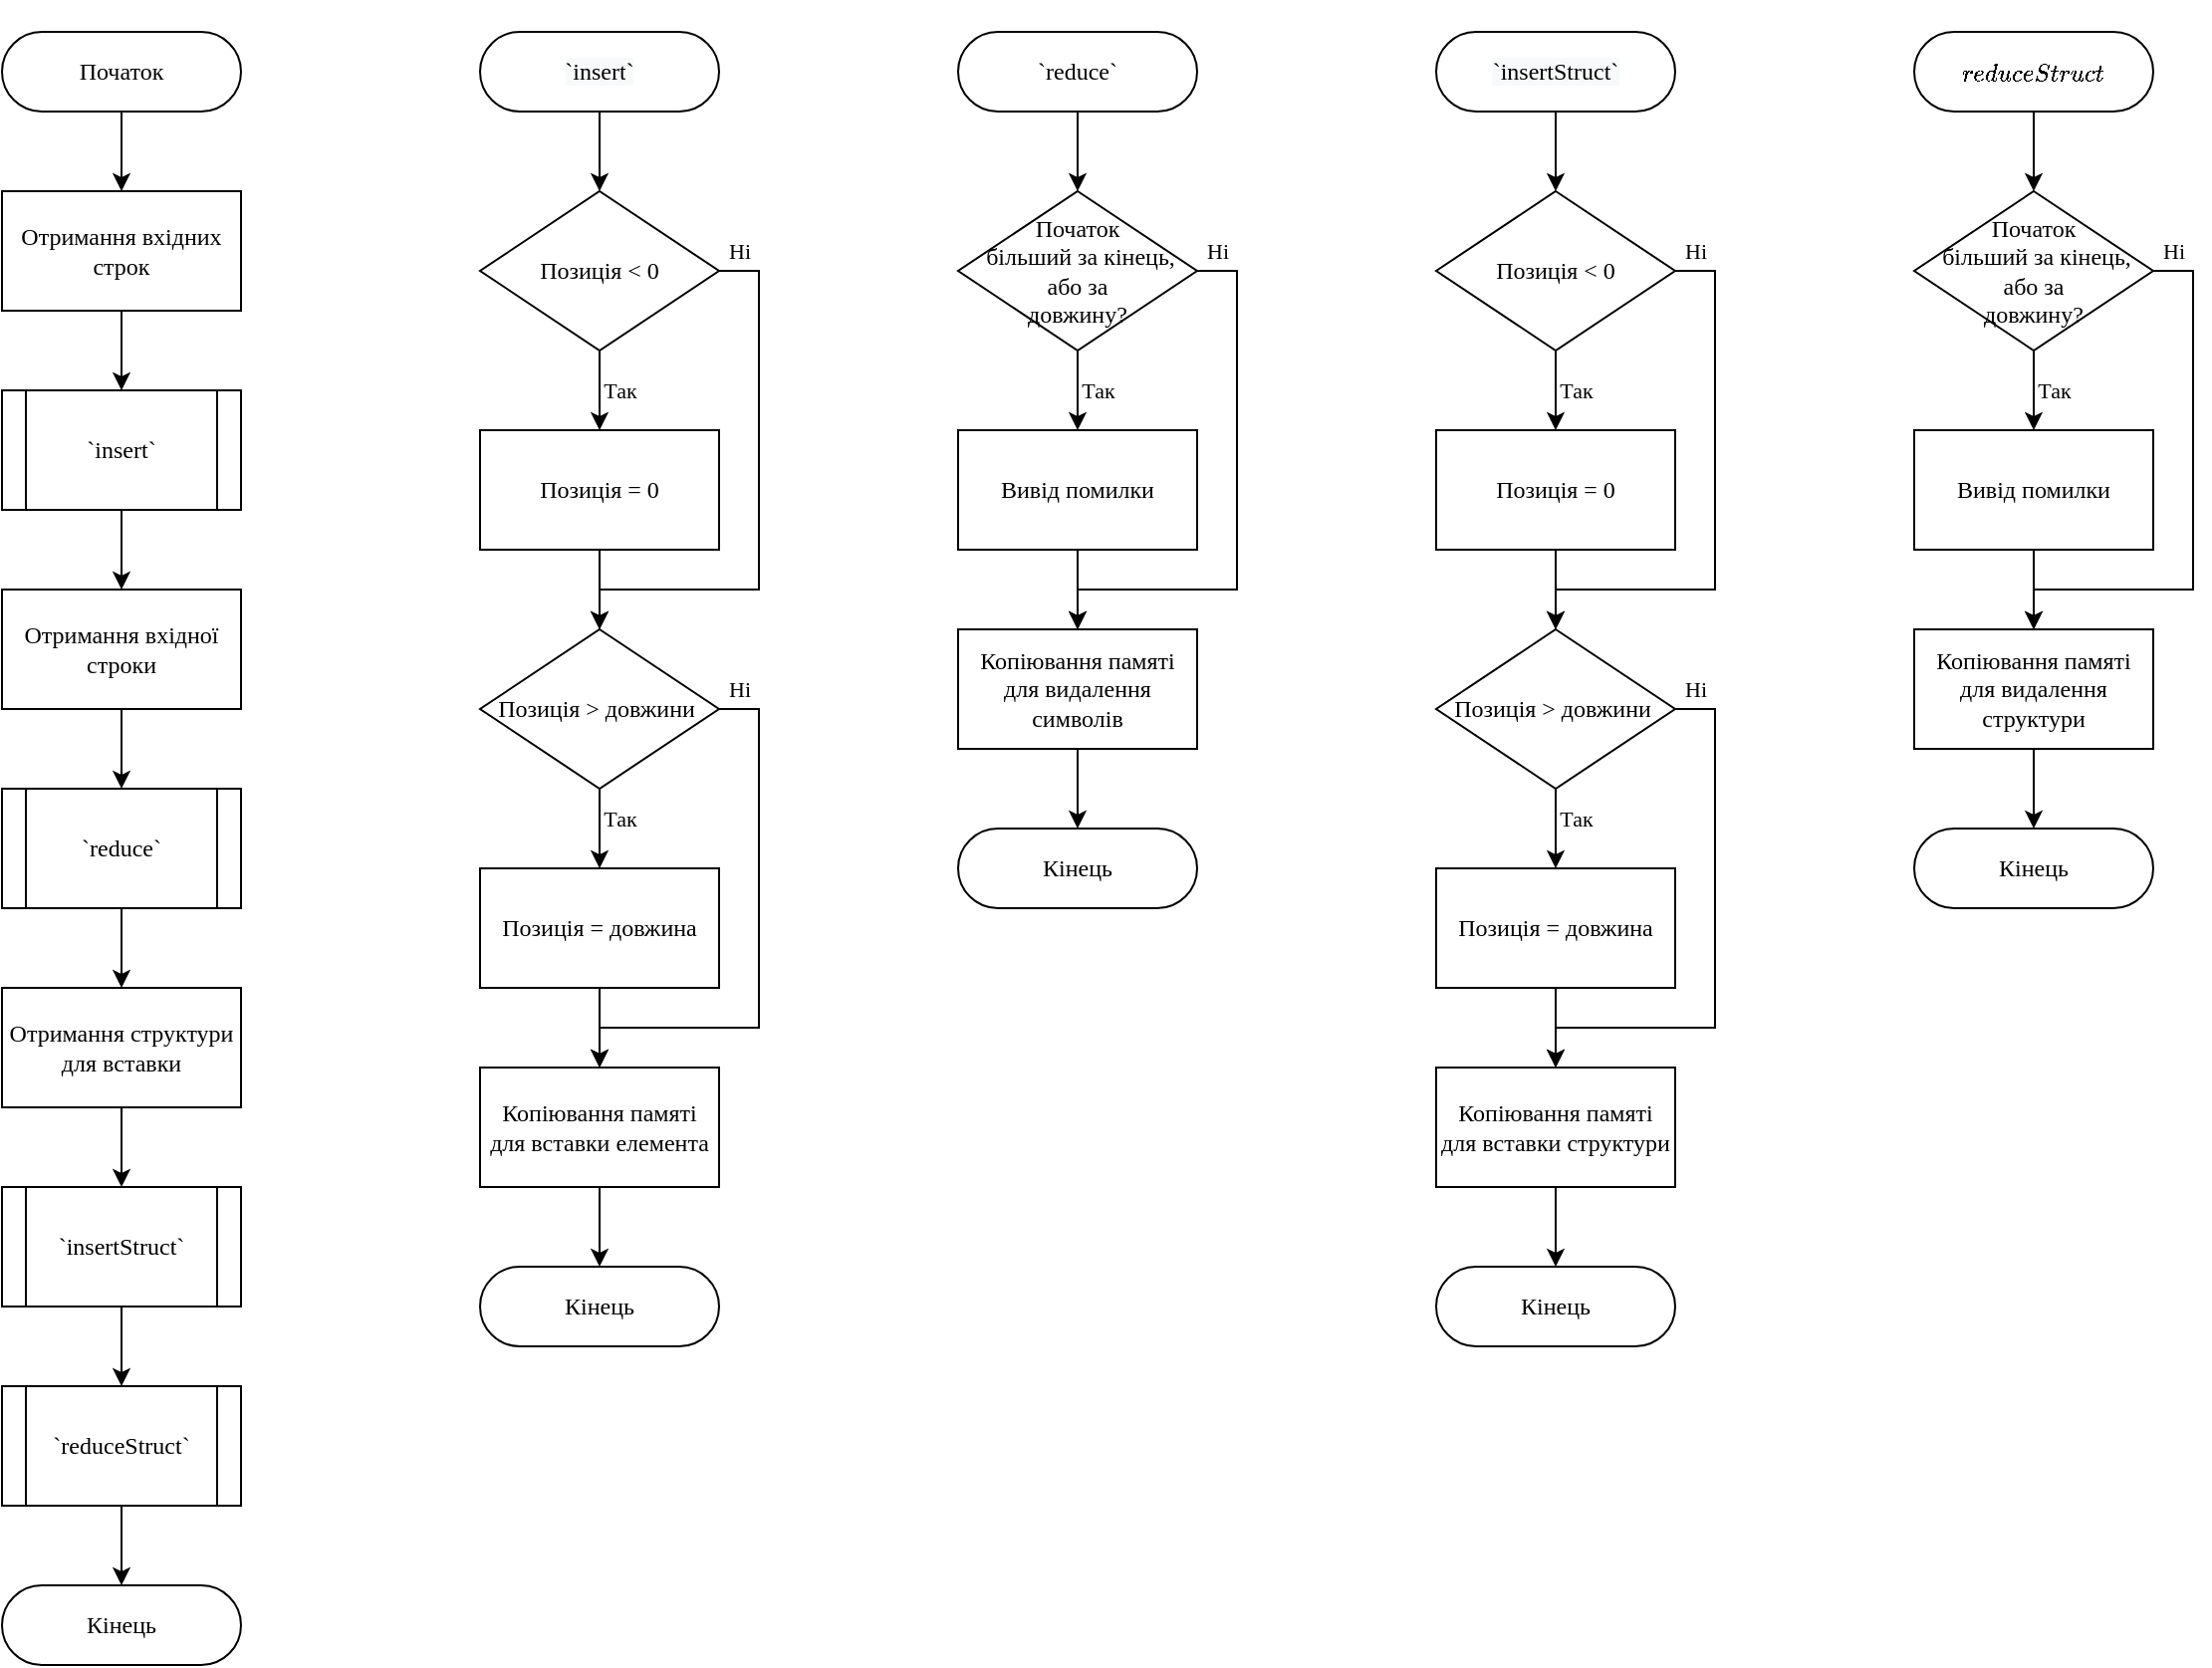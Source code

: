 <mxfile version="14.4.3" type="device"><diagram id="C5RBs43oDa-KdzZeNtuy" name="Page-1"><mxGraphModel dx="657" dy="1219" grid="1" gridSize="10" guides="1" tooltips="1" connect="1" arrows="1" fold="1" page="1" pageScale="1" pageWidth="827" pageHeight="1169" math="0" shadow="0"><root><mxCell id="WIyWlLk6GJQsqaUBKTNV-0"/><mxCell id="WIyWlLk6GJQsqaUBKTNV-1" parent="WIyWlLk6GJQsqaUBKTNV-0"/><mxCell id="jmlX92KBFlCmWdsiqOeB-9" value="" style="edgeStyle=orthogonalEdgeStyle;rounded=0;orthogonalLoop=1;jettySize=auto;html=1;fontFamily=Times New Roman;fontColor=#000000;" edge="1" parent="WIyWlLk6GJQsqaUBKTNV-1" source="jmlX92KBFlCmWdsiqOeB-0" target="jmlX92KBFlCmWdsiqOeB-2"><mxGeometry relative="1" as="geometry"/></mxCell><mxCell id="jmlX92KBFlCmWdsiqOeB-0" value="Початок" style="rounded=1;whiteSpace=wrap;html=1;arcSize=50;fontFamily=Times New Roman;labelBackgroundColor=none;" vertex="1" parent="WIyWlLk6GJQsqaUBKTNV-1"><mxGeometry x="80" y="40" width="120" height="40" as="geometry"/></mxCell><mxCell id="jmlX92KBFlCmWdsiqOeB-11" value="" style="edgeStyle=orthogonalEdgeStyle;rounded=0;orthogonalLoop=1;jettySize=auto;html=1;fontFamily=Times New Roman;fontColor=#000000;" edge="1" parent="WIyWlLk6GJQsqaUBKTNV-1" source="jmlX92KBFlCmWdsiqOeB-1" target="jmlX92KBFlCmWdsiqOeB-3"><mxGeometry relative="1" as="geometry"/></mxCell><mxCell id="jmlX92KBFlCmWdsiqOeB-1" value="`&lt;span style=&quot;&quot;&gt;insert&lt;/span&gt;`" style="shape=process;whiteSpace=wrap;html=1;backgroundOutline=1;fontFamily=Times New Roman;labelBackgroundColor=none;" vertex="1" parent="WIyWlLk6GJQsqaUBKTNV-1"><mxGeometry x="80" y="220" width="120" height="60" as="geometry"/></mxCell><mxCell id="jmlX92KBFlCmWdsiqOeB-10" value="" style="edgeStyle=orthogonalEdgeStyle;rounded=0;orthogonalLoop=1;jettySize=auto;html=1;fontFamily=Times New Roman;fontColor=#000000;" edge="1" parent="WIyWlLk6GJQsqaUBKTNV-1" source="jmlX92KBFlCmWdsiqOeB-2" target="jmlX92KBFlCmWdsiqOeB-1"><mxGeometry relative="1" as="geometry"/></mxCell><mxCell id="jmlX92KBFlCmWdsiqOeB-2" value="Отримання вхідних строк" style="rounded=0;whiteSpace=wrap;html=1;fontFamily=Times New Roman;labelBackgroundColor=none;" vertex="1" parent="WIyWlLk6GJQsqaUBKTNV-1"><mxGeometry x="80" y="120" width="120" height="60" as="geometry"/></mxCell><mxCell id="jmlX92KBFlCmWdsiqOeB-12" value="" style="edgeStyle=orthogonalEdgeStyle;rounded=0;orthogonalLoop=1;jettySize=auto;html=1;fontFamily=Times New Roman;fontColor=#000000;" edge="1" parent="WIyWlLk6GJQsqaUBKTNV-1" source="jmlX92KBFlCmWdsiqOeB-3" target="jmlX92KBFlCmWdsiqOeB-4"><mxGeometry relative="1" as="geometry"/></mxCell><mxCell id="jmlX92KBFlCmWdsiqOeB-3" value="Отримання вхідної строки" style="rounded=0;whiteSpace=wrap;html=1;fontFamily=Times New Roman;labelBackgroundColor=none;" vertex="1" parent="WIyWlLk6GJQsqaUBKTNV-1"><mxGeometry x="80" y="320" width="120" height="60" as="geometry"/></mxCell><mxCell id="jmlX92KBFlCmWdsiqOeB-13" value="" style="edgeStyle=orthogonalEdgeStyle;rounded=0;orthogonalLoop=1;jettySize=auto;html=1;fontFamily=Times New Roman;fontColor=#000000;" edge="1" parent="WIyWlLk6GJQsqaUBKTNV-1" source="jmlX92KBFlCmWdsiqOeB-4" target="jmlX92KBFlCmWdsiqOeB-5"><mxGeometry relative="1" as="geometry"/></mxCell><mxCell id="jmlX92KBFlCmWdsiqOeB-4" value="`&lt;span style=&quot;&quot;&gt;reduce&lt;/span&gt;`" style="shape=process;whiteSpace=wrap;html=1;backgroundOutline=1;fontFamily=Times New Roman;labelBackgroundColor=none;" vertex="1" parent="WIyWlLk6GJQsqaUBKTNV-1"><mxGeometry x="80" y="420" width="120" height="60" as="geometry"/></mxCell><mxCell id="jmlX92KBFlCmWdsiqOeB-14" value="" style="edgeStyle=orthogonalEdgeStyle;rounded=0;orthogonalLoop=1;jettySize=auto;html=1;fontFamily=Times New Roman;fontColor=#000000;" edge="1" parent="WIyWlLk6GJQsqaUBKTNV-1" source="jmlX92KBFlCmWdsiqOeB-5" target="jmlX92KBFlCmWdsiqOeB-6"><mxGeometry relative="1" as="geometry"/></mxCell><mxCell id="jmlX92KBFlCmWdsiqOeB-5" value="Отримання структури для вставки" style="rounded=0;whiteSpace=wrap;html=1;fontFamily=Times New Roman;labelBackgroundColor=none;" vertex="1" parent="WIyWlLk6GJQsqaUBKTNV-1"><mxGeometry x="80" y="520" width="120" height="60" as="geometry"/></mxCell><mxCell id="jmlX92KBFlCmWdsiqOeB-15" value="" style="edgeStyle=orthogonalEdgeStyle;rounded=0;orthogonalLoop=1;jettySize=auto;html=1;fontFamily=Times New Roman;fontColor=#000000;" edge="1" parent="WIyWlLk6GJQsqaUBKTNV-1" source="jmlX92KBFlCmWdsiqOeB-6" target="jmlX92KBFlCmWdsiqOeB-7"><mxGeometry relative="1" as="geometry"/></mxCell><mxCell id="jmlX92KBFlCmWdsiqOeB-6" value="`&lt;span style=&quot;&quot;&gt;insertStruct&lt;/span&gt;`" style="shape=process;whiteSpace=wrap;html=1;backgroundOutline=1;fontFamily=Times New Roman;labelBackgroundColor=none;" vertex="1" parent="WIyWlLk6GJQsqaUBKTNV-1"><mxGeometry x="80" y="620" width="120" height="60" as="geometry"/></mxCell><mxCell id="jmlX92KBFlCmWdsiqOeB-16" value="" style="edgeStyle=orthogonalEdgeStyle;rounded=0;orthogonalLoop=1;jettySize=auto;html=1;fontFamily=Times New Roman;fontColor=#000000;" edge="1" parent="WIyWlLk6GJQsqaUBKTNV-1" source="jmlX92KBFlCmWdsiqOeB-7" target="jmlX92KBFlCmWdsiqOeB-8"><mxGeometry relative="1" as="geometry"/></mxCell><mxCell id="jmlX92KBFlCmWdsiqOeB-7" value="`&lt;span style=&quot;&quot;&gt;reduceStruct&lt;/span&gt;`" style="shape=process;whiteSpace=wrap;html=1;backgroundOutline=1;fontFamily=Times New Roman;labelBackgroundColor=none;" vertex="1" parent="WIyWlLk6GJQsqaUBKTNV-1"><mxGeometry x="80" y="720" width="120" height="60" as="geometry"/></mxCell><mxCell id="jmlX92KBFlCmWdsiqOeB-8" value="Кінець" style="rounded=1;whiteSpace=wrap;html=1;arcSize=50;fontFamily=Times New Roman;labelBackgroundColor=none;" vertex="1" parent="WIyWlLk6GJQsqaUBKTNV-1"><mxGeometry x="80" y="820" width="120" height="40" as="geometry"/></mxCell><mxCell id="jmlX92KBFlCmWdsiqOeB-24" value="" style="edgeStyle=orthogonalEdgeStyle;rounded=0;orthogonalLoop=1;jettySize=auto;html=1;fontFamily=Times New Roman;fontColor=#000000;" edge="1" parent="WIyWlLk6GJQsqaUBKTNV-1" source="jmlX92KBFlCmWdsiqOeB-17" target="jmlX92KBFlCmWdsiqOeB-18"><mxGeometry relative="1" as="geometry"/></mxCell><mxCell id="jmlX92KBFlCmWdsiqOeB-17" value="&#10;&#10;&lt;span style=&quot;color: rgb(0, 0, 0); font-family: &amp;quot;times new roman&amp;quot;; font-size: 12px; font-style: normal; font-weight: 400; letter-spacing: normal; text-align: center; text-indent: 0px; text-transform: none; word-spacing: 0px; background-color: rgb(248, 249, 250); display: inline; float: none;&quot;&gt;`&lt;/span&gt;&lt;span style=&quot;color: rgb(0, 0, 0); font-family: &amp;quot;times new roman&amp;quot;; font-size: 12px; font-style: normal; font-weight: 400; letter-spacing: normal; text-align: center; text-indent: 0px; text-transform: none; word-spacing: 0px; background-color: rgb(248, 249, 250);&quot;&gt;insert&lt;/span&gt;&lt;span style=&quot;color: rgb(0, 0, 0); font-family: &amp;quot;times new roman&amp;quot;; font-size: 12px; font-style: normal; font-weight: 400; letter-spacing: normal; text-align: center; text-indent: 0px; text-transform: none; word-spacing: 0px; background-color: rgb(248, 249, 250); display: inline; float: none;&quot;&gt;`&lt;/span&gt;&#10;&#10;" style="rounded=1;whiteSpace=wrap;html=1;labelBackgroundColor=none;fontFamily=Times New Roman;fontColor=#000000;arcSize=50;" vertex="1" parent="WIyWlLk6GJQsqaUBKTNV-1"><mxGeometry x="320" y="40" width="120" height="40" as="geometry"/></mxCell><mxCell id="jmlX92KBFlCmWdsiqOeB-25" value="" style="edgeStyle=orthogonalEdgeStyle;rounded=0;orthogonalLoop=1;jettySize=auto;html=1;fontFamily=Times New Roman;fontColor=#000000;" edge="1" parent="WIyWlLk6GJQsqaUBKTNV-1" source="jmlX92KBFlCmWdsiqOeB-18" target="jmlX92KBFlCmWdsiqOeB-19"><mxGeometry relative="1" as="geometry"/></mxCell><mxCell id="jmlX92KBFlCmWdsiqOeB-42" value="Так" style="edgeLabel;html=1;align=center;verticalAlign=middle;resizable=0;points=[];fontFamily=Times New Roman;fontColor=#000000;" vertex="1" connectable="0" parent="jmlX92KBFlCmWdsiqOeB-25"><mxGeometry x="-0.776" y="-1" relative="1" as="geometry"><mxPoint x="11" y="15.71" as="offset"/></mxGeometry></mxCell><mxCell id="jmlX92KBFlCmWdsiqOeB-27" style="edgeStyle=orthogonalEdgeStyle;rounded=0;orthogonalLoop=1;jettySize=auto;html=1;exitX=1;exitY=0.5;exitDx=0;exitDy=0;fontFamily=Times New Roman;fontColor=#000000;" edge="1" parent="WIyWlLk6GJQsqaUBKTNV-1" source="jmlX92KBFlCmWdsiqOeB-18"><mxGeometry relative="1" as="geometry"><mxPoint x="380" y="340" as="targetPoint"/><Array as="points"><mxPoint x="460" y="160"/><mxPoint x="460" y="320"/><mxPoint x="380" y="320"/></Array></mxGeometry></mxCell><mxCell id="jmlX92KBFlCmWdsiqOeB-43" value="Ні" style="edgeLabel;html=1;align=center;verticalAlign=middle;resizable=0;points=[];fontFamily=Times New Roman;fontColor=#000000;" vertex="1" connectable="0" parent="jmlX92KBFlCmWdsiqOeB-27"><mxGeometry x="-0.881" relative="1" as="geometry"><mxPoint x="-6.67" y="-10" as="offset"/></mxGeometry></mxCell><mxCell id="jmlX92KBFlCmWdsiqOeB-18" value="Позиція &amp;lt; 0" style="rhombus;whiteSpace=wrap;html=1;labelBackgroundColor=none;fontFamily=Times New Roman;fontColor=#000000;" vertex="1" parent="WIyWlLk6GJQsqaUBKTNV-1"><mxGeometry x="320" y="120" width="120" height="80" as="geometry"/></mxCell><mxCell id="jmlX92KBFlCmWdsiqOeB-26" value="" style="edgeStyle=orthogonalEdgeStyle;rounded=0;orthogonalLoop=1;jettySize=auto;html=1;fontFamily=Times New Roman;fontColor=#000000;" edge="1" parent="WIyWlLk6GJQsqaUBKTNV-1" source="jmlX92KBFlCmWdsiqOeB-19" target="jmlX92KBFlCmWdsiqOeB-20"><mxGeometry relative="1" as="geometry"/></mxCell><mxCell id="jmlX92KBFlCmWdsiqOeB-19" value="Позиція = 0" style="rounded=0;whiteSpace=wrap;html=1;labelBackgroundColor=none;fontFamily=Times New Roman;fontColor=#000000;" vertex="1" parent="WIyWlLk6GJQsqaUBKTNV-1"><mxGeometry x="320" y="240" width="120" height="60" as="geometry"/></mxCell><mxCell id="jmlX92KBFlCmWdsiqOeB-28" value="" style="edgeStyle=orthogonalEdgeStyle;rounded=0;orthogonalLoop=1;jettySize=auto;html=1;fontFamily=Times New Roman;fontColor=#000000;" edge="1" parent="WIyWlLk6GJQsqaUBKTNV-1" source="jmlX92KBFlCmWdsiqOeB-20" target="jmlX92KBFlCmWdsiqOeB-21"><mxGeometry relative="1" as="geometry"/></mxCell><mxCell id="jmlX92KBFlCmWdsiqOeB-44" value="Так" style="edgeLabel;html=1;align=center;verticalAlign=middle;resizable=0;points=[];fontFamily=Times New Roman;fontColor=#000000;" vertex="1" connectable="0" parent="jmlX92KBFlCmWdsiqOeB-28"><mxGeometry x="-0.276" relative="1" as="geometry"><mxPoint x="10" as="offset"/></mxGeometry></mxCell><mxCell id="jmlX92KBFlCmWdsiqOeB-29" style="edgeStyle=orthogonalEdgeStyle;rounded=0;orthogonalLoop=1;jettySize=auto;html=1;exitX=1;exitY=0.5;exitDx=0;exitDy=0;entryX=0.5;entryY=0;entryDx=0;entryDy=0;fontFamily=Times New Roman;fontColor=#000000;" edge="1" parent="WIyWlLk6GJQsqaUBKTNV-1" source="jmlX92KBFlCmWdsiqOeB-20" target="jmlX92KBFlCmWdsiqOeB-22"><mxGeometry relative="1" as="geometry"><Array as="points"><mxPoint x="460" y="380"/><mxPoint x="460" y="540"/><mxPoint x="380" y="540"/></Array></mxGeometry></mxCell><mxCell id="jmlX92KBFlCmWdsiqOeB-45" value="Ні" style="edgeLabel;html=1;align=center;verticalAlign=middle;resizable=0;points=[];fontFamily=Times New Roman;fontColor=#000000;" vertex="1" connectable="0" parent="jmlX92KBFlCmWdsiqOeB-29"><mxGeometry x="-0.864" relative="1" as="geometry"><mxPoint x="-9.05" y="-10" as="offset"/></mxGeometry></mxCell><mxCell id="jmlX92KBFlCmWdsiqOeB-20" value="Позиція &amp;gt; довжини&amp;nbsp;" style="rhombus;whiteSpace=wrap;html=1;labelBackgroundColor=none;fontFamily=Times New Roman;fontColor=#000000;" vertex="1" parent="WIyWlLk6GJQsqaUBKTNV-1"><mxGeometry x="320" y="340" width="120" height="80" as="geometry"/></mxCell><mxCell id="jmlX92KBFlCmWdsiqOeB-30" value="" style="edgeStyle=orthogonalEdgeStyle;rounded=0;orthogonalLoop=1;jettySize=auto;html=1;fontFamily=Times New Roman;fontColor=#000000;" edge="1" parent="WIyWlLk6GJQsqaUBKTNV-1" source="jmlX92KBFlCmWdsiqOeB-21" target="jmlX92KBFlCmWdsiqOeB-22"><mxGeometry relative="1" as="geometry"/></mxCell><mxCell id="jmlX92KBFlCmWdsiqOeB-21" value="Позиція = довжина" style="rounded=0;whiteSpace=wrap;html=1;labelBackgroundColor=none;fontFamily=Times New Roman;fontColor=#000000;" vertex="1" parent="WIyWlLk6GJQsqaUBKTNV-1"><mxGeometry x="320" y="460" width="120" height="60" as="geometry"/></mxCell><mxCell id="jmlX92KBFlCmWdsiqOeB-31" value="" style="edgeStyle=orthogonalEdgeStyle;rounded=0;orthogonalLoop=1;jettySize=auto;html=1;fontFamily=Times New Roman;fontColor=#000000;" edge="1" parent="WIyWlLk6GJQsqaUBKTNV-1" source="jmlX92KBFlCmWdsiqOeB-22" target="jmlX92KBFlCmWdsiqOeB-23"><mxGeometry relative="1" as="geometry"/></mxCell><mxCell id="jmlX92KBFlCmWdsiqOeB-22" value="Копіювання памяті&lt;br&gt;для вставки елемента" style="rounded=0;whiteSpace=wrap;html=1;labelBackgroundColor=none;fontFamily=Times New Roman;fontColor=#000000;" vertex="1" parent="WIyWlLk6GJQsqaUBKTNV-1"><mxGeometry x="320" y="560" width="120" height="60" as="geometry"/></mxCell><mxCell id="jmlX92KBFlCmWdsiqOeB-23" value="Кінець" style="rounded=1;whiteSpace=wrap;html=1;labelBackgroundColor=none;fontFamily=Times New Roman;fontColor=#000000;arcSize=50;" vertex="1" parent="WIyWlLk6GJQsqaUBKTNV-1"><mxGeometry x="320" y="660" width="120" height="40" as="geometry"/></mxCell><mxCell id="jmlX92KBFlCmWdsiqOeB-37" value="" style="edgeStyle=orthogonalEdgeStyle;rounded=0;orthogonalLoop=1;jettySize=auto;html=1;fontFamily=Times New Roman;fontColor=#000000;" edge="1" parent="WIyWlLk6GJQsqaUBKTNV-1" source="jmlX92KBFlCmWdsiqOeB-32" target="jmlX92KBFlCmWdsiqOeB-33"><mxGeometry relative="1" as="geometry"/></mxCell><mxCell id="jmlX92KBFlCmWdsiqOeB-32" value="&lt;span&gt;`&lt;/span&gt;&lt;span&gt;reduce&lt;/span&gt;&lt;span&gt;`&lt;/span&gt;" style="rounded=1;whiteSpace=wrap;html=1;labelBackgroundColor=none;fontFamily=Times New Roman;fontColor=#000000;arcSize=50;" vertex="1" parent="WIyWlLk6GJQsqaUBKTNV-1"><mxGeometry x="560" y="40" width="120" height="40" as="geometry"/></mxCell><mxCell id="jmlX92KBFlCmWdsiqOeB-38" value="" style="edgeStyle=orthogonalEdgeStyle;rounded=0;orthogonalLoop=1;jettySize=auto;html=1;fontFamily=Times New Roman;fontColor=#000000;" edge="1" parent="WIyWlLk6GJQsqaUBKTNV-1" source="jmlX92KBFlCmWdsiqOeB-33" target="jmlX92KBFlCmWdsiqOeB-34"><mxGeometry relative="1" as="geometry"/></mxCell><mxCell id="jmlX92KBFlCmWdsiqOeB-46" value="Так" style="edgeLabel;html=1;align=center;verticalAlign=middle;resizable=0;points=[];fontFamily=Times New Roman;fontColor=#000000;" vertex="1" connectable="0" parent="jmlX92KBFlCmWdsiqOeB-38"><mxGeometry x="-0.276" y="-1" relative="1" as="geometry"><mxPoint x="11" y="5.71" as="offset"/></mxGeometry></mxCell><mxCell id="jmlX92KBFlCmWdsiqOeB-39" style="edgeStyle=orthogonalEdgeStyle;rounded=0;orthogonalLoop=1;jettySize=auto;html=1;entryX=0.5;entryY=0;entryDx=0;entryDy=0;fontFamily=Times New Roman;fontColor=#000000;" edge="1" parent="WIyWlLk6GJQsqaUBKTNV-1" source="jmlX92KBFlCmWdsiqOeB-33" target="jmlX92KBFlCmWdsiqOeB-35"><mxGeometry relative="1" as="geometry"><Array as="points"><mxPoint x="700" y="160"/><mxPoint x="700" y="320"/><mxPoint x="620" y="320"/></Array></mxGeometry></mxCell><mxCell id="jmlX92KBFlCmWdsiqOeB-47" value="Ні" style="edgeLabel;html=1;align=center;verticalAlign=middle;resizable=0;points=[];fontFamily=Times New Roman;fontColor=#000000;" vertex="1" connectable="0" parent="jmlX92KBFlCmWdsiqOeB-39"><mxGeometry x="-0.864" y="-1" relative="1" as="geometry"><mxPoint x="-9.05" y="-11" as="offset"/></mxGeometry></mxCell><mxCell id="jmlX92KBFlCmWdsiqOeB-33" value="Початок&lt;br&gt;&amp;nbsp;більший&amp;nbsp;за кінець, або за &lt;br&gt;довжину?" style="rhombus;whiteSpace=wrap;html=1;labelBackgroundColor=none;fontFamily=Times New Roman;fontColor=#000000;" vertex="1" parent="WIyWlLk6GJQsqaUBKTNV-1"><mxGeometry x="560" y="120" width="120" height="80" as="geometry"/></mxCell><mxCell id="jmlX92KBFlCmWdsiqOeB-40" value="" style="edgeStyle=orthogonalEdgeStyle;rounded=0;orthogonalLoop=1;jettySize=auto;html=1;fontFamily=Times New Roman;fontColor=#000000;" edge="1" parent="WIyWlLk6GJQsqaUBKTNV-1" source="jmlX92KBFlCmWdsiqOeB-34" target="jmlX92KBFlCmWdsiqOeB-35"><mxGeometry relative="1" as="geometry"/></mxCell><mxCell id="jmlX92KBFlCmWdsiqOeB-34" value="Вивід помилки" style="rounded=0;whiteSpace=wrap;html=1;labelBackgroundColor=none;fontFamily=Times New Roman;fontColor=#000000;" vertex="1" parent="WIyWlLk6GJQsqaUBKTNV-1"><mxGeometry x="560" y="240" width="120" height="60" as="geometry"/></mxCell><mxCell id="jmlX92KBFlCmWdsiqOeB-41" value="" style="edgeStyle=orthogonalEdgeStyle;rounded=0;orthogonalLoop=1;jettySize=auto;html=1;fontFamily=Times New Roman;fontColor=#000000;" edge="1" parent="WIyWlLk6GJQsqaUBKTNV-1" source="jmlX92KBFlCmWdsiqOeB-35" target="jmlX92KBFlCmWdsiqOeB-36"><mxGeometry relative="1" as="geometry"/></mxCell><mxCell id="jmlX92KBFlCmWdsiqOeB-35" value="Копіювання памяті для видалення символів" style="rounded=0;whiteSpace=wrap;html=1;labelBackgroundColor=none;fontFamily=Times New Roman;fontColor=#000000;" vertex="1" parent="WIyWlLk6GJQsqaUBKTNV-1"><mxGeometry x="560" y="340" width="120" height="60" as="geometry"/></mxCell><mxCell id="jmlX92KBFlCmWdsiqOeB-36" value="Кінець" style="rounded=1;whiteSpace=wrap;html=1;labelBackgroundColor=none;fontFamily=Times New Roman;fontColor=#000000;arcSize=50;" vertex="1" parent="WIyWlLk6GJQsqaUBKTNV-1"><mxGeometry x="560" y="440" width="120" height="40" as="geometry"/></mxCell><mxCell id="jmlX92KBFlCmWdsiqOeB-85" value="" style="edgeStyle=orthogonalEdgeStyle;rounded=0;orthogonalLoop=1;jettySize=auto;html=1;fontFamily=Times New Roman;fontColor=#000000;" edge="1" parent="WIyWlLk6GJQsqaUBKTNV-1" source="jmlX92KBFlCmWdsiqOeB-48" target="jmlX92KBFlCmWdsiqOeB-72"><mxGeometry relative="1" as="geometry"/></mxCell><mxCell id="jmlX92KBFlCmWdsiqOeB-48" value="&#10;&#10;&lt;span style=&quot;color: rgb(0, 0, 0); font-family: &amp;quot;times new roman&amp;quot;; font-size: 12px; font-style: normal; font-weight: 400; letter-spacing: normal; text-align: center; text-indent: 0px; text-transform: none; word-spacing: 0px; background-color: rgb(248, 249, 250); display: inline; float: none;&quot;&gt;`&lt;/span&gt;&lt;span style=&quot;color: rgb(0, 0, 0); font-family: &amp;quot;times new roman&amp;quot;; font-size: 12px; font-style: normal; font-weight: 400; letter-spacing: normal; text-align: center; text-indent: 0px; text-transform: none; word-spacing: 0px; background-color: rgb(248, 249, 250);&quot;&gt;insertStruct&lt;/span&gt;&lt;span style=&quot;color: rgb(0, 0, 0); font-family: &amp;quot;times new roman&amp;quot;; font-size: 12px; font-style: normal; font-weight: 400; letter-spacing: normal; text-align: center; text-indent: 0px; text-transform: none; word-spacing: 0px; background-color: rgb(248, 249, 250); display: inline; float: none;&quot;&gt;`&lt;/span&gt;&#10;&#10;" style="rounded=1;whiteSpace=wrap;html=1;labelBackgroundColor=none;fontFamily=Times New Roman;fontColor=#000000;arcSize=50;" vertex="1" parent="WIyWlLk6GJQsqaUBKTNV-1"><mxGeometry x="800" y="40" width="120" height="40" as="geometry"/></mxCell><mxCell id="jmlX92KBFlCmWdsiqOeB-68" value="" style="edgeStyle=orthogonalEdgeStyle;rounded=0;orthogonalLoop=1;jettySize=auto;html=1;fontFamily=Times New Roman;fontColor=#000000;" edge="1" parent="WIyWlLk6GJQsqaUBKTNV-1" source="jmlX92KBFlCmWdsiqOeB-72" target="jmlX92KBFlCmWdsiqOeB-74"><mxGeometry relative="1" as="geometry"/></mxCell><mxCell id="jmlX92KBFlCmWdsiqOeB-69" value="Так" style="edgeLabel;html=1;align=center;verticalAlign=middle;resizable=0;points=[];fontFamily=Times New Roman;fontColor=#000000;" vertex="1" connectable="0" parent="jmlX92KBFlCmWdsiqOeB-68"><mxGeometry x="-0.776" y="-1" relative="1" as="geometry"><mxPoint x="11" y="15.71" as="offset"/></mxGeometry></mxCell><mxCell id="jmlX92KBFlCmWdsiqOeB-70" style="edgeStyle=orthogonalEdgeStyle;rounded=0;orthogonalLoop=1;jettySize=auto;html=1;exitX=1;exitY=0.5;exitDx=0;exitDy=0;fontFamily=Times New Roman;fontColor=#000000;" edge="1" parent="WIyWlLk6GJQsqaUBKTNV-1" source="jmlX92KBFlCmWdsiqOeB-72"><mxGeometry relative="1" as="geometry"><mxPoint x="860" y="340" as="targetPoint"/><Array as="points"><mxPoint x="940" y="160"/><mxPoint x="940" y="320"/><mxPoint x="860" y="320"/></Array></mxGeometry></mxCell><mxCell id="jmlX92KBFlCmWdsiqOeB-71" value="Ні" style="edgeLabel;html=1;align=center;verticalAlign=middle;resizable=0;points=[];fontFamily=Times New Roman;fontColor=#000000;" vertex="1" connectable="0" parent="jmlX92KBFlCmWdsiqOeB-70"><mxGeometry x="-0.881" relative="1" as="geometry"><mxPoint x="-6.67" y="-10" as="offset"/></mxGeometry></mxCell><mxCell id="jmlX92KBFlCmWdsiqOeB-72" value="Позиція &amp;lt; 0" style="rhombus;whiteSpace=wrap;html=1;labelBackgroundColor=none;fontFamily=Times New Roman;fontColor=#000000;" vertex="1" parent="WIyWlLk6GJQsqaUBKTNV-1"><mxGeometry x="800" y="120" width="120" height="80" as="geometry"/></mxCell><mxCell id="jmlX92KBFlCmWdsiqOeB-73" value="" style="edgeStyle=orthogonalEdgeStyle;rounded=0;orthogonalLoop=1;jettySize=auto;html=1;fontFamily=Times New Roman;fontColor=#000000;" edge="1" parent="WIyWlLk6GJQsqaUBKTNV-1" source="jmlX92KBFlCmWdsiqOeB-74" target="jmlX92KBFlCmWdsiqOeB-79"><mxGeometry relative="1" as="geometry"/></mxCell><mxCell id="jmlX92KBFlCmWdsiqOeB-74" value="Позиція = 0" style="rounded=0;whiteSpace=wrap;html=1;labelBackgroundColor=none;fontFamily=Times New Roman;fontColor=#000000;" vertex="1" parent="WIyWlLk6GJQsqaUBKTNV-1"><mxGeometry x="800" y="240" width="120" height="60" as="geometry"/></mxCell><mxCell id="jmlX92KBFlCmWdsiqOeB-75" value="" style="edgeStyle=orthogonalEdgeStyle;rounded=0;orthogonalLoop=1;jettySize=auto;html=1;fontFamily=Times New Roman;fontColor=#000000;" edge="1" parent="WIyWlLk6GJQsqaUBKTNV-1" source="jmlX92KBFlCmWdsiqOeB-79" target="jmlX92KBFlCmWdsiqOeB-81"><mxGeometry relative="1" as="geometry"/></mxCell><mxCell id="jmlX92KBFlCmWdsiqOeB-76" value="Так" style="edgeLabel;html=1;align=center;verticalAlign=middle;resizable=0;points=[];fontFamily=Times New Roman;fontColor=#000000;" vertex="1" connectable="0" parent="jmlX92KBFlCmWdsiqOeB-75"><mxGeometry x="-0.276" relative="1" as="geometry"><mxPoint x="10" as="offset"/></mxGeometry></mxCell><mxCell id="jmlX92KBFlCmWdsiqOeB-77" style="edgeStyle=orthogonalEdgeStyle;rounded=0;orthogonalLoop=1;jettySize=auto;html=1;exitX=1;exitY=0.5;exitDx=0;exitDy=0;entryX=0.5;entryY=0;entryDx=0;entryDy=0;fontFamily=Times New Roman;fontColor=#000000;" edge="1" parent="WIyWlLk6GJQsqaUBKTNV-1" source="jmlX92KBFlCmWdsiqOeB-79" target="jmlX92KBFlCmWdsiqOeB-83"><mxGeometry relative="1" as="geometry"><Array as="points"><mxPoint x="940" y="380"/><mxPoint x="940" y="540"/><mxPoint x="860" y="540"/></Array></mxGeometry></mxCell><mxCell id="jmlX92KBFlCmWdsiqOeB-78" value="Ні" style="edgeLabel;html=1;align=center;verticalAlign=middle;resizable=0;points=[];fontFamily=Times New Roman;fontColor=#000000;" vertex="1" connectable="0" parent="jmlX92KBFlCmWdsiqOeB-77"><mxGeometry x="-0.864" relative="1" as="geometry"><mxPoint x="-9.05" y="-10" as="offset"/></mxGeometry></mxCell><mxCell id="jmlX92KBFlCmWdsiqOeB-79" value="Позиція &amp;gt; довжини&amp;nbsp;" style="rhombus;whiteSpace=wrap;html=1;labelBackgroundColor=none;fontFamily=Times New Roman;fontColor=#000000;" vertex="1" parent="WIyWlLk6GJQsqaUBKTNV-1"><mxGeometry x="800" y="340" width="120" height="80" as="geometry"/></mxCell><mxCell id="jmlX92KBFlCmWdsiqOeB-80" value="" style="edgeStyle=orthogonalEdgeStyle;rounded=0;orthogonalLoop=1;jettySize=auto;html=1;fontFamily=Times New Roman;fontColor=#000000;" edge="1" parent="WIyWlLk6GJQsqaUBKTNV-1" source="jmlX92KBFlCmWdsiqOeB-81" target="jmlX92KBFlCmWdsiqOeB-83"><mxGeometry relative="1" as="geometry"/></mxCell><mxCell id="jmlX92KBFlCmWdsiqOeB-81" value="Позиція = довжина" style="rounded=0;whiteSpace=wrap;html=1;labelBackgroundColor=none;fontFamily=Times New Roman;fontColor=#000000;" vertex="1" parent="WIyWlLk6GJQsqaUBKTNV-1"><mxGeometry x="800" y="460" width="120" height="60" as="geometry"/></mxCell><mxCell id="jmlX92KBFlCmWdsiqOeB-82" value="" style="edgeStyle=orthogonalEdgeStyle;rounded=0;orthogonalLoop=1;jettySize=auto;html=1;fontFamily=Times New Roman;fontColor=#000000;" edge="1" parent="WIyWlLk6GJQsqaUBKTNV-1" source="jmlX92KBFlCmWdsiqOeB-83" target="jmlX92KBFlCmWdsiqOeB-84"><mxGeometry relative="1" as="geometry"/></mxCell><mxCell id="jmlX92KBFlCmWdsiqOeB-83" value="Копіювання памяті&lt;br&gt;для вставки структури" style="rounded=0;whiteSpace=wrap;html=1;labelBackgroundColor=none;fontFamily=Times New Roman;fontColor=#000000;" vertex="1" parent="WIyWlLk6GJQsqaUBKTNV-1"><mxGeometry x="800" y="560" width="120" height="60" as="geometry"/></mxCell><mxCell id="jmlX92KBFlCmWdsiqOeB-84" value="Кінець" style="rounded=1;whiteSpace=wrap;html=1;labelBackgroundColor=none;fontFamily=Times New Roman;fontColor=#000000;arcSize=50;" vertex="1" parent="WIyWlLk6GJQsqaUBKTNV-1"><mxGeometry x="800" y="660" width="120" height="40" as="geometry"/></mxCell><mxCell id="jmlX92KBFlCmWdsiqOeB-86" value="" style="edgeStyle=orthogonalEdgeStyle;rounded=0;orthogonalLoop=1;jettySize=auto;html=1;fontFamily=Times New Roman;fontColor=#000000;" edge="1" parent="WIyWlLk6GJQsqaUBKTNV-1" source="jmlX92KBFlCmWdsiqOeB-87" target="jmlX92KBFlCmWdsiqOeB-92"><mxGeometry relative="1" as="geometry"/></mxCell><mxCell id="jmlX92KBFlCmWdsiqOeB-87" value="`reduceStruct`" style="rounded=1;whiteSpace=wrap;html=1;labelBackgroundColor=none;fontFamily=Times New Roman;fontColor=#000000;arcSize=50;" vertex="1" parent="WIyWlLk6GJQsqaUBKTNV-1"><mxGeometry x="1040" y="40" width="120" height="40" as="geometry"/></mxCell><mxCell id="jmlX92KBFlCmWdsiqOeB-88" value="" style="edgeStyle=orthogonalEdgeStyle;rounded=0;orthogonalLoop=1;jettySize=auto;html=1;fontFamily=Times New Roman;fontColor=#000000;" edge="1" parent="WIyWlLk6GJQsqaUBKTNV-1" source="jmlX92KBFlCmWdsiqOeB-92" target="jmlX92KBFlCmWdsiqOeB-94"><mxGeometry relative="1" as="geometry"/></mxCell><mxCell id="jmlX92KBFlCmWdsiqOeB-89" value="Так" style="edgeLabel;html=1;align=center;verticalAlign=middle;resizable=0;points=[];fontFamily=Times New Roman;fontColor=#000000;" vertex="1" connectable="0" parent="jmlX92KBFlCmWdsiqOeB-88"><mxGeometry x="-0.276" y="-1" relative="1" as="geometry"><mxPoint x="11" y="5.71" as="offset"/></mxGeometry></mxCell><mxCell id="jmlX92KBFlCmWdsiqOeB-90" style="edgeStyle=orthogonalEdgeStyle;rounded=0;orthogonalLoop=1;jettySize=auto;html=1;entryX=0.5;entryY=0;entryDx=0;entryDy=0;fontFamily=Times New Roman;fontColor=#000000;" edge="1" parent="WIyWlLk6GJQsqaUBKTNV-1" source="jmlX92KBFlCmWdsiqOeB-92" target="jmlX92KBFlCmWdsiqOeB-96"><mxGeometry relative="1" as="geometry"><Array as="points"><mxPoint x="1180" y="160"/><mxPoint x="1180" y="320"/><mxPoint x="1100" y="320"/></Array></mxGeometry></mxCell><mxCell id="jmlX92KBFlCmWdsiqOeB-91" value="Ні" style="edgeLabel;html=1;align=center;verticalAlign=middle;resizable=0;points=[];fontFamily=Times New Roman;fontColor=#000000;" vertex="1" connectable="0" parent="jmlX92KBFlCmWdsiqOeB-90"><mxGeometry x="-0.864" y="-1" relative="1" as="geometry"><mxPoint x="-9.05" y="-11" as="offset"/></mxGeometry></mxCell><mxCell id="jmlX92KBFlCmWdsiqOeB-92" value="Початок&lt;br&gt;&amp;nbsp;більший&amp;nbsp;за кінець, або за &lt;br&gt;довжину?" style="rhombus;whiteSpace=wrap;html=1;labelBackgroundColor=none;fontFamily=Times New Roman;fontColor=#000000;" vertex="1" parent="WIyWlLk6GJQsqaUBKTNV-1"><mxGeometry x="1040" y="120" width="120" height="80" as="geometry"/></mxCell><mxCell id="jmlX92KBFlCmWdsiqOeB-93" value="" style="edgeStyle=orthogonalEdgeStyle;rounded=0;orthogonalLoop=1;jettySize=auto;html=1;fontFamily=Times New Roman;fontColor=#000000;" edge="1" parent="WIyWlLk6GJQsqaUBKTNV-1" source="jmlX92KBFlCmWdsiqOeB-94" target="jmlX92KBFlCmWdsiqOeB-96"><mxGeometry relative="1" as="geometry"/></mxCell><mxCell id="jmlX92KBFlCmWdsiqOeB-94" value="Вивід помилки" style="rounded=0;whiteSpace=wrap;html=1;labelBackgroundColor=none;fontFamily=Times New Roman;fontColor=#000000;" vertex="1" parent="WIyWlLk6GJQsqaUBKTNV-1"><mxGeometry x="1040" y="240" width="120" height="60" as="geometry"/></mxCell><mxCell id="jmlX92KBFlCmWdsiqOeB-95" value="" style="edgeStyle=orthogonalEdgeStyle;rounded=0;orthogonalLoop=1;jettySize=auto;html=1;fontFamily=Times New Roman;fontColor=#000000;" edge="1" parent="WIyWlLk6GJQsqaUBKTNV-1" source="jmlX92KBFlCmWdsiqOeB-96" target="jmlX92KBFlCmWdsiqOeB-97"><mxGeometry relative="1" as="geometry"/></mxCell><mxCell id="jmlX92KBFlCmWdsiqOeB-96" value="Копіювання памяті для видалення структури" style="rounded=0;whiteSpace=wrap;html=1;labelBackgroundColor=none;fontFamily=Times New Roman;fontColor=#000000;" vertex="1" parent="WIyWlLk6GJQsqaUBKTNV-1"><mxGeometry x="1040" y="340" width="120" height="60" as="geometry"/></mxCell><mxCell id="jmlX92KBFlCmWdsiqOeB-97" value="Кінець" style="rounded=1;whiteSpace=wrap;html=1;labelBackgroundColor=none;fontFamily=Times New Roman;fontColor=#000000;arcSize=50;" vertex="1" parent="WIyWlLk6GJQsqaUBKTNV-1"><mxGeometry x="1040" y="440" width="120" height="40" as="geometry"/></mxCell></root></mxGraphModel></diagram></mxfile>